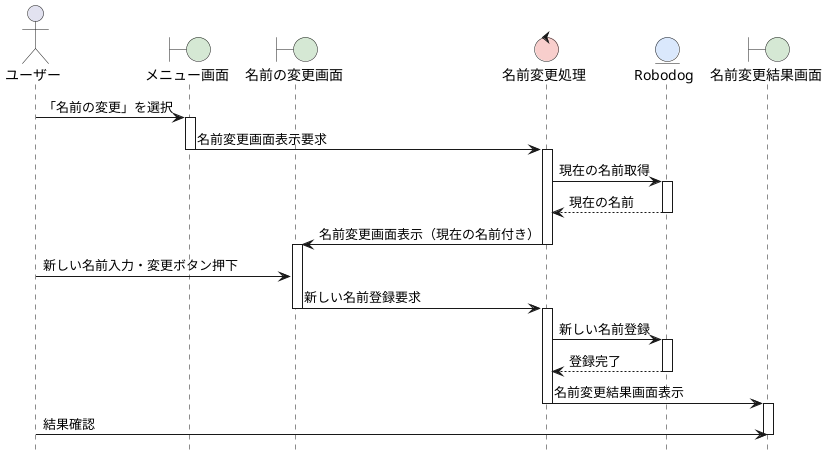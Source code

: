 @startuml 名前変更シーケンス図
hide footbox
skinparam boundaryBackgroundColor #D5E8D4
skinparam controlBackgroundColor  #F8CECC
skinparam entityBackgroundColor   #DAE8FC

actor ユーザー as User
boundary メニュー画面 as Menu
boundary 名前の変更画面 as NameChangeScreen
control 名前変更処理 as NameChangeControl
entity Robodog as Robodog
boundary 名前変更結果画面 as ResultScreen

User -> Menu: 「名前の変更」を選択
activate Menu
Menu -> NameChangeControl: 名前変更画面表示要求
deactivate Menu

activate NameChangeControl
NameChangeControl -> Robodog: 現在の名前取得
activate Robodog
Robodog --> NameChangeControl: 現在の名前
deactivate Robodog

NameChangeControl -> NameChangeScreen: 名前変更画面表示（現在の名前付き）
deactivate NameChangeControl

activate NameChangeScreen
User -> NameChangeScreen: 新しい名前入力・変更ボタン押下
NameChangeScreen -> NameChangeControl: 新しい名前登録要求
deactivate NameChangeScreen

activate NameChangeControl
NameChangeControl -> Robodog: 新しい名前登録
activate Robodog
Robodog --> NameChangeControl: 登録完了
deactivate Robodog

NameChangeControl -> ResultScreen: 名前変更結果画面表示
deactivate NameChangeControl

activate ResultScreen
User -> ResultScreen: 結果確認
deactivate ResultScreen

@enduml